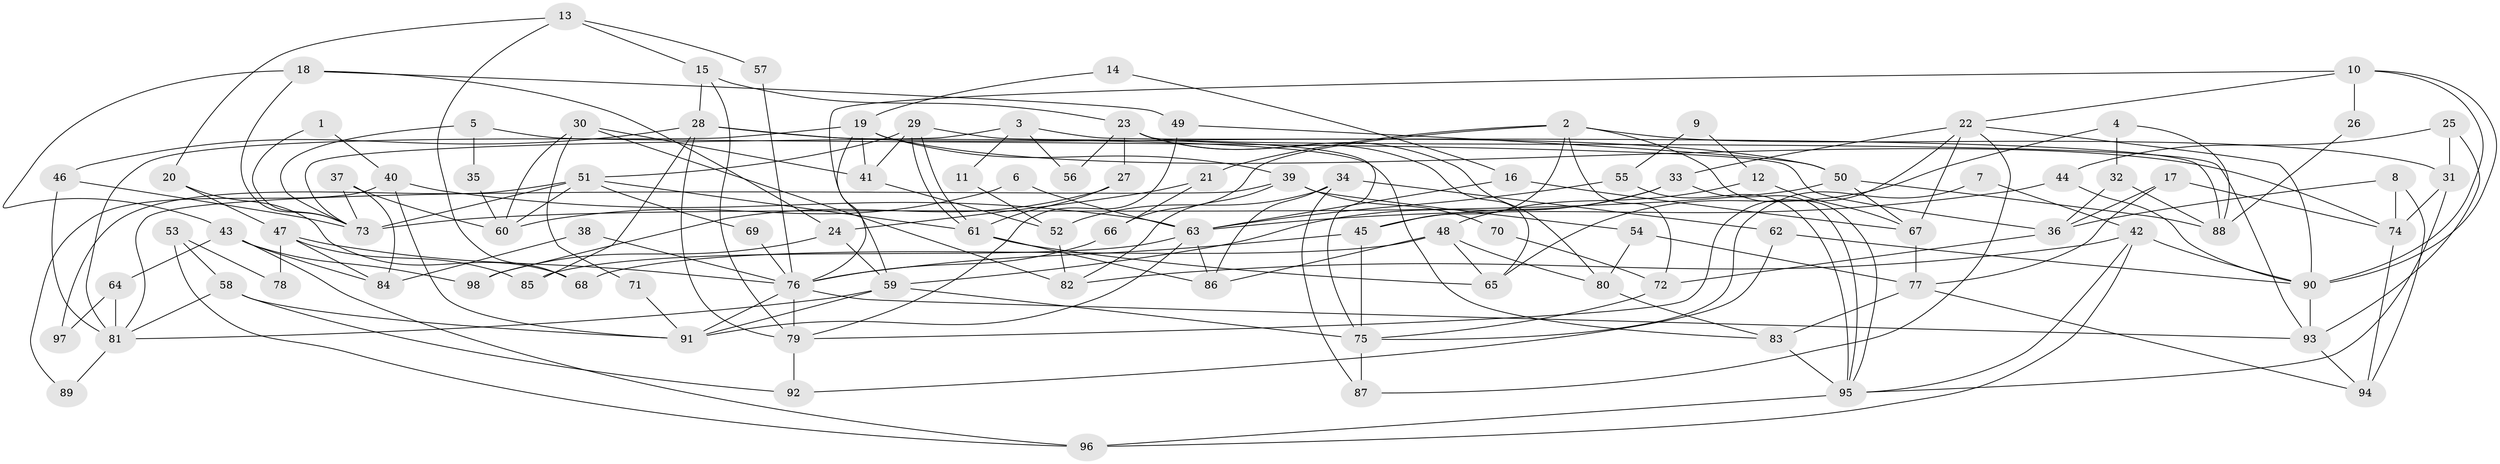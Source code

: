 // Generated by graph-tools (version 1.1) at 2025/11/02/27/25 16:11:17]
// undirected, 98 vertices, 196 edges
graph export_dot {
graph [start="1"]
  node [color=gray90,style=filled];
  1;
  2;
  3;
  4;
  5;
  6;
  7;
  8;
  9;
  10;
  11;
  12;
  13;
  14;
  15;
  16;
  17;
  18;
  19;
  20;
  21;
  22;
  23;
  24;
  25;
  26;
  27;
  28;
  29;
  30;
  31;
  32;
  33;
  34;
  35;
  36;
  37;
  38;
  39;
  40;
  41;
  42;
  43;
  44;
  45;
  46;
  47;
  48;
  49;
  50;
  51;
  52;
  53;
  54;
  55;
  56;
  57;
  58;
  59;
  60;
  61;
  62;
  63;
  64;
  65;
  66;
  67;
  68;
  69;
  70;
  71;
  72;
  73;
  74;
  75;
  76;
  77;
  78;
  79;
  80;
  81;
  82;
  83;
  84;
  85;
  86;
  87;
  88;
  89;
  90;
  91;
  92;
  93;
  94;
  95;
  96;
  97;
  98;
  1 -- 40;
  1 -- 73;
  2 -- 95;
  2 -- 45;
  2 -- 21;
  2 -- 31;
  2 -- 66;
  2 -- 72;
  3 -- 88;
  3 -- 73;
  3 -- 11;
  3 -- 56;
  4 -- 65;
  4 -- 32;
  4 -- 88;
  5 -- 36;
  5 -- 73;
  5 -- 35;
  6 -- 63;
  6 -- 60;
  7 -- 42;
  7 -- 75;
  8 -- 36;
  8 -- 74;
  8 -- 94;
  9 -- 55;
  9 -- 12;
  10 -- 22;
  10 -- 90;
  10 -- 90;
  10 -- 26;
  10 -- 59;
  11 -- 52;
  12 -- 48;
  12 -- 67;
  13 -- 15;
  13 -- 68;
  13 -- 20;
  13 -- 57;
  14 -- 19;
  14 -- 16;
  15 -- 23;
  15 -- 79;
  15 -- 28;
  16 -- 63;
  16 -- 67;
  17 -- 77;
  17 -- 74;
  17 -- 36;
  18 -- 49;
  18 -- 73;
  18 -- 24;
  18 -- 43;
  19 -- 81;
  19 -- 76;
  19 -- 39;
  19 -- 41;
  19 -- 74;
  20 -- 47;
  20 -- 68;
  21 -- 66;
  21 -- 24;
  22 -- 90;
  22 -- 33;
  22 -- 67;
  22 -- 79;
  22 -- 87;
  23 -- 93;
  23 -- 27;
  23 -- 56;
  23 -- 65;
  23 -- 80;
  24 -- 59;
  24 -- 98;
  25 -- 31;
  25 -- 93;
  25 -- 44;
  26 -- 88;
  27 -- 61;
  27 -- 98;
  28 -- 46;
  28 -- 50;
  28 -- 79;
  28 -- 83;
  28 -- 85;
  29 -- 61;
  29 -- 61;
  29 -- 75;
  29 -- 41;
  29 -- 51;
  30 -- 41;
  30 -- 82;
  30 -- 60;
  30 -- 71;
  31 -- 74;
  31 -- 95;
  32 -- 36;
  32 -- 88;
  33 -- 95;
  33 -- 59;
  33 -- 45;
  34 -- 87;
  34 -- 86;
  34 -- 52;
  34 -- 62;
  35 -- 60;
  36 -- 72;
  37 -- 84;
  37 -- 73;
  37 -- 60;
  38 -- 84;
  38 -- 76;
  39 -- 81;
  39 -- 54;
  39 -- 70;
  39 -- 82;
  40 -- 91;
  40 -- 63;
  40 -- 89;
  41 -- 52;
  42 -- 95;
  42 -- 82;
  42 -- 90;
  42 -- 96;
  43 -- 96;
  43 -- 64;
  43 -- 84;
  43 -- 98;
  44 -- 90;
  44 -- 63;
  45 -- 76;
  45 -- 75;
  46 -- 73;
  46 -- 81;
  47 -- 85;
  47 -- 76;
  47 -- 78;
  47 -- 84;
  48 -- 86;
  48 -- 65;
  48 -- 68;
  48 -- 80;
  49 -- 79;
  49 -- 50;
  50 -- 67;
  50 -- 73;
  50 -- 88;
  51 -- 60;
  51 -- 61;
  51 -- 69;
  51 -- 73;
  51 -- 97;
  52 -- 82;
  53 -- 58;
  53 -- 96;
  53 -- 78;
  54 -- 80;
  54 -- 77;
  55 -- 63;
  55 -- 95;
  57 -- 76;
  58 -- 92;
  58 -- 91;
  58 -- 81;
  59 -- 75;
  59 -- 81;
  59 -- 91;
  61 -- 65;
  61 -- 86;
  62 -- 90;
  62 -- 92;
  63 -- 91;
  63 -- 85;
  63 -- 86;
  64 -- 81;
  64 -- 97;
  66 -- 76;
  67 -- 77;
  69 -- 76;
  70 -- 72;
  71 -- 91;
  72 -- 75;
  74 -- 94;
  75 -- 87;
  76 -- 79;
  76 -- 93;
  76 -- 91;
  77 -- 83;
  77 -- 94;
  79 -- 92;
  80 -- 83;
  81 -- 89;
  83 -- 95;
  90 -- 93;
  93 -- 94;
  95 -- 96;
}
